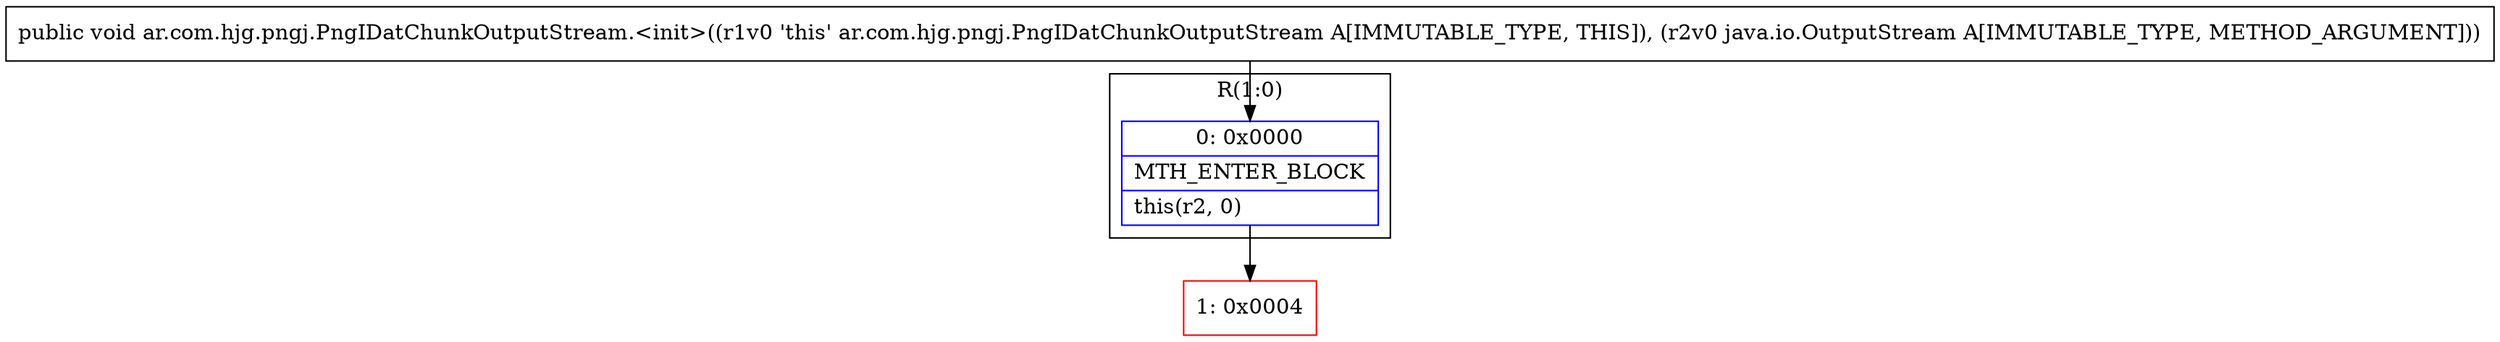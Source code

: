 digraph "CFG forar.com.hjg.pngj.PngIDatChunkOutputStream.\<init\>(Ljava\/io\/OutputStream;)V" {
subgraph cluster_Region_630302764 {
label = "R(1:0)";
node [shape=record,color=blue];
Node_0 [shape=record,label="{0\:\ 0x0000|MTH_ENTER_BLOCK\l|this(r2, 0)\l}"];
}
Node_1 [shape=record,color=red,label="{1\:\ 0x0004}"];
MethodNode[shape=record,label="{public void ar.com.hjg.pngj.PngIDatChunkOutputStream.\<init\>((r1v0 'this' ar.com.hjg.pngj.PngIDatChunkOutputStream A[IMMUTABLE_TYPE, THIS]), (r2v0 java.io.OutputStream A[IMMUTABLE_TYPE, METHOD_ARGUMENT])) }"];
MethodNode -> Node_0;
Node_0 -> Node_1;
}

